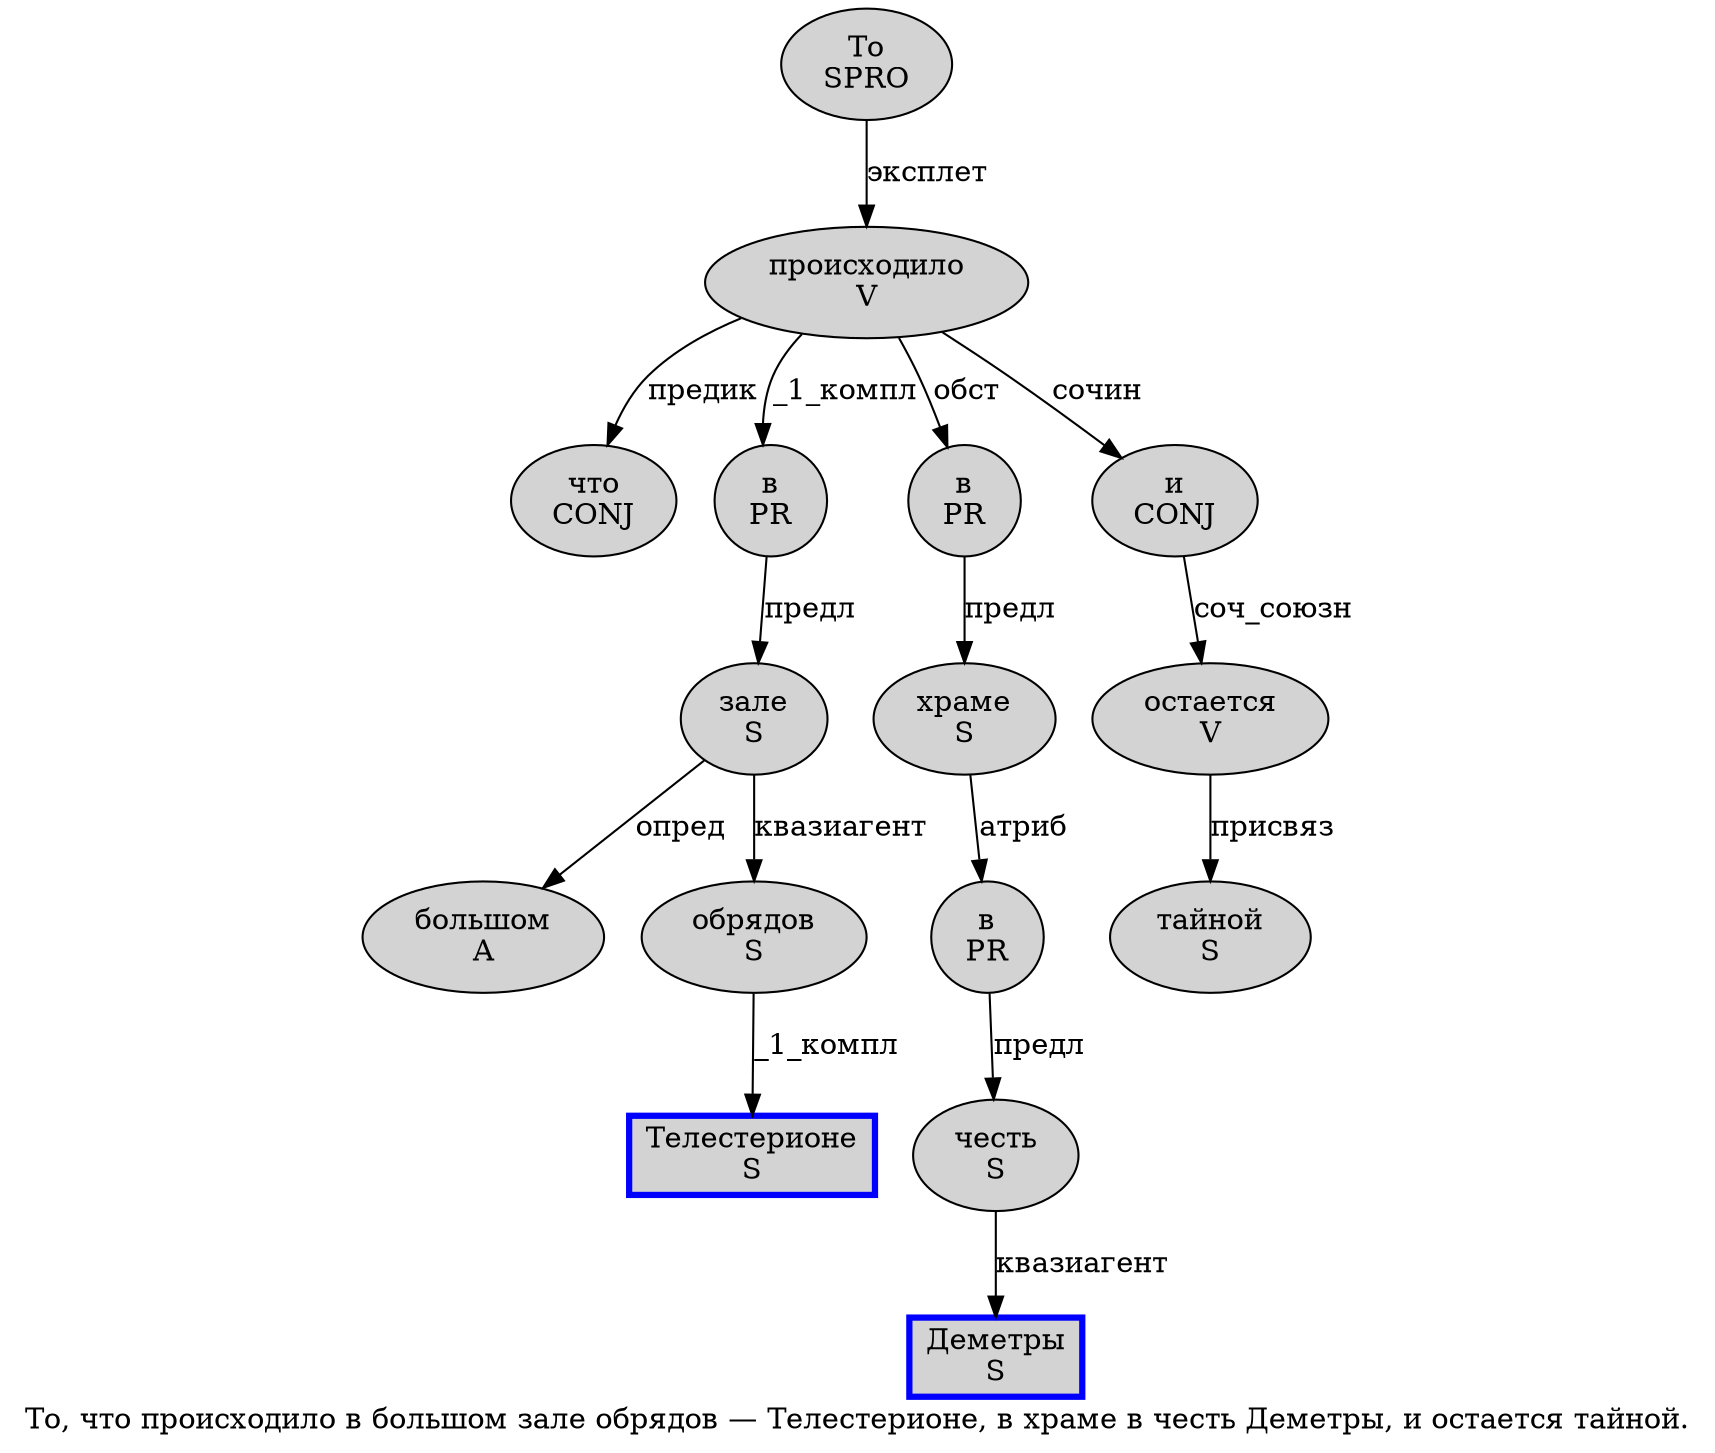 digraph SENTENCE_1094 {
	graph [label="То, что происходило в большом зале обрядов — Телестерионе, в храме в честь Деметры, и остается тайной."]
	node [style=filled]
		0 [label="То
SPRO" color="" fillcolor=lightgray penwidth=1 shape=ellipse]
		2 [label="что
CONJ" color="" fillcolor=lightgray penwidth=1 shape=ellipse]
		3 [label="происходило
V" color="" fillcolor=lightgray penwidth=1 shape=ellipse]
		4 [label="в
PR" color="" fillcolor=lightgray penwidth=1 shape=ellipse]
		5 [label="большом
A" color="" fillcolor=lightgray penwidth=1 shape=ellipse]
		6 [label="зале
S" color="" fillcolor=lightgray penwidth=1 shape=ellipse]
		7 [label="обрядов
S" color="" fillcolor=lightgray penwidth=1 shape=ellipse]
		9 [label="Телестерионе
S" color=blue fillcolor=lightgray penwidth=3 shape=box]
		11 [label="в
PR" color="" fillcolor=lightgray penwidth=1 shape=ellipse]
		12 [label="храме
S" color="" fillcolor=lightgray penwidth=1 shape=ellipse]
		13 [label="в
PR" color="" fillcolor=lightgray penwidth=1 shape=ellipse]
		14 [label="честь
S" color="" fillcolor=lightgray penwidth=1 shape=ellipse]
		15 [label="Деметры
S" color=blue fillcolor=lightgray penwidth=3 shape=box]
		17 [label="и
CONJ" color="" fillcolor=lightgray penwidth=1 shape=ellipse]
		18 [label="остается
V" color="" fillcolor=lightgray penwidth=1 shape=ellipse]
		19 [label="тайной
S" color="" fillcolor=lightgray penwidth=1 shape=ellipse]
			3 -> 2 [label="предик"]
			3 -> 4 [label="_1_компл"]
			3 -> 11 [label="обст"]
			3 -> 17 [label="сочин"]
			4 -> 6 [label="предл"]
			11 -> 12 [label="предл"]
			12 -> 13 [label="атриб"]
			7 -> 9 [label="_1_компл"]
			17 -> 18 [label="соч_союзн"]
			0 -> 3 [label="эксплет"]
			13 -> 14 [label="предл"]
			6 -> 5 [label="опред"]
			6 -> 7 [label="квазиагент"]
			18 -> 19 [label="присвяз"]
			14 -> 15 [label="квазиагент"]
}